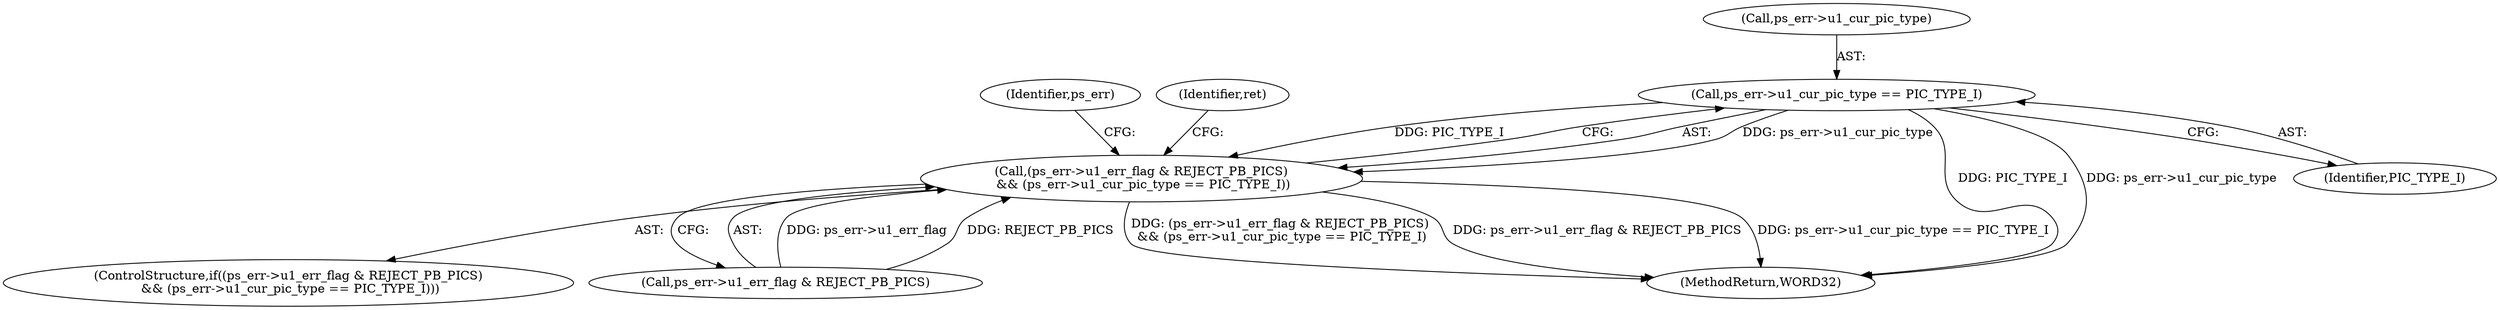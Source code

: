 digraph "0_Android_8b5fd8f24eba5dd19ab2f80ea11a9125aa882ae2@pointer" {
"1002531" [label="(Call,ps_err->u1_cur_pic_type == PIC_TYPE_I)"];
"1002525" [label="(Call,(ps_err->u1_err_flag & REJECT_PB_PICS)\n && (ps_err->u1_cur_pic_type == PIC_TYPE_I))"];
"1002544" [label="(MethodReturn,WORD32)"];
"1002525" [label="(Call,(ps_err->u1_err_flag & REJECT_PB_PICS)\n && (ps_err->u1_cur_pic_type == PIC_TYPE_I))"];
"1002531" [label="(Call,ps_err->u1_cur_pic_type == PIC_TYPE_I)"];
"1002539" [label="(Identifier,ps_err)"];
"1002524" [label="(ControlStructure,if((ps_err->u1_err_flag & REJECT_PB_PICS)\n && (ps_err->u1_cur_pic_type == PIC_TYPE_I)))"];
"1002543" [label="(Identifier,ret)"];
"1002535" [label="(Identifier,PIC_TYPE_I)"];
"1002526" [label="(Call,ps_err->u1_err_flag & REJECT_PB_PICS)"];
"1002532" [label="(Call,ps_err->u1_cur_pic_type)"];
"1002531" -> "1002525"  [label="AST: "];
"1002531" -> "1002535"  [label="CFG: "];
"1002532" -> "1002531"  [label="AST: "];
"1002535" -> "1002531"  [label="AST: "];
"1002525" -> "1002531"  [label="CFG: "];
"1002531" -> "1002544"  [label="DDG: PIC_TYPE_I"];
"1002531" -> "1002544"  [label="DDG: ps_err->u1_cur_pic_type"];
"1002531" -> "1002525"  [label="DDG: ps_err->u1_cur_pic_type"];
"1002531" -> "1002525"  [label="DDG: PIC_TYPE_I"];
"1002525" -> "1002524"  [label="AST: "];
"1002525" -> "1002526"  [label="CFG: "];
"1002526" -> "1002525"  [label="AST: "];
"1002539" -> "1002525"  [label="CFG: "];
"1002543" -> "1002525"  [label="CFG: "];
"1002525" -> "1002544"  [label="DDG: ps_err->u1_err_flag & REJECT_PB_PICS"];
"1002525" -> "1002544"  [label="DDG: ps_err->u1_cur_pic_type == PIC_TYPE_I"];
"1002525" -> "1002544"  [label="DDG: (ps_err->u1_err_flag & REJECT_PB_PICS)\n && (ps_err->u1_cur_pic_type == PIC_TYPE_I)"];
"1002526" -> "1002525"  [label="DDG: ps_err->u1_err_flag"];
"1002526" -> "1002525"  [label="DDG: REJECT_PB_PICS"];
}
